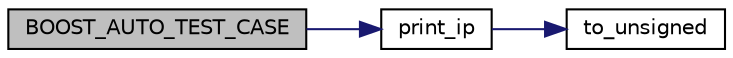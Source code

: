 digraph "BOOST_AUTO_TEST_CASE"
{
  edge [fontname="Helvetica",fontsize="10",labelfontname="Helvetica",labelfontsize="10"];
  node [fontname="Helvetica",fontsize="10",shape=record];
  rankdir="LR";
  Node1 [label="BOOST_AUTO_TEST_CASE",height=0.2,width=0.4,color="black", fillcolor="grey75", style="filled", fontcolor="black"];
  Node1 -> Node2 [color="midnightblue",fontsize="10",style="solid",fontname="Helvetica"];
  Node2 [label="print_ip",height=0.2,width=0.4,color="black", fillcolor="white", style="filled",URL="$print__ip_8hpp.html#a6a053bd6652138dd42ff38ef12f5cc97"];
  Node2 -> Node3 [color="midnightblue",fontsize="10",style="solid",fontname="Helvetica"];
  Node3 [label="to_unsigned",height=0.2,width=0.4,color="black", fillcolor="white", style="filled",URL="$print__ip_8hpp.html#ac9f7362840db116556459ec9c9373114"];
}
